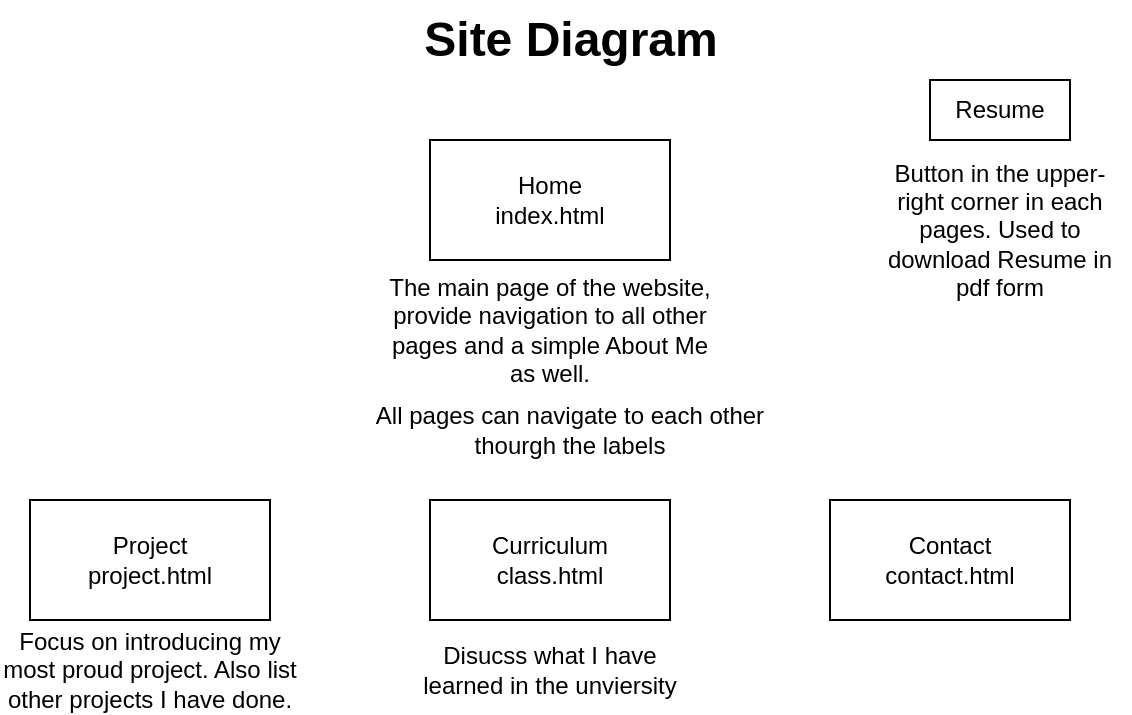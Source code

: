 <mxfile>
    <diagram id="YjRmPa1YPMIAqwkv1AfA" name="Page-1">
        <mxGraphModel dx="1002" dy="576" grid="1" gridSize="10" guides="1" tooltips="1" connect="1" arrows="1" fold="1" page="1" pageScale="1" pageWidth="827" pageHeight="1169" math="0" shadow="0">
            <root>
                <mxCell id="0"/>
                <mxCell id="1" parent="0"/>
                <mxCell id="2" value="Site Diagram" style="text;strokeColor=none;fillColor=none;html=1;fontSize=24;fontStyle=1;verticalAlign=middle;align=center;" vertex="1" parent="1">
                    <mxGeometry x="390" y="40" width="100" height="40" as="geometry"/>
                </mxCell>
                <mxCell id="4" value="Home&lt;br&gt;index.html" style="rounded=0;whiteSpace=wrap;html=1;" vertex="1" parent="1">
                    <mxGeometry x="370" y="110" width="120" height="60" as="geometry"/>
                </mxCell>
                <mxCell id="5" value="Project&lt;br&gt;project.html" style="rounded=0;whiteSpace=wrap;html=1;" vertex="1" parent="1">
                    <mxGeometry x="170" y="290" width="120" height="60" as="geometry"/>
                </mxCell>
                <mxCell id="6" value="Curriculum&lt;br&gt;class.html" style="rounded=0;whiteSpace=wrap;html=1;" vertex="1" parent="1">
                    <mxGeometry x="370" y="290" width="120" height="60" as="geometry"/>
                </mxCell>
                <mxCell id="7" value="Contact&lt;br&gt;contact.html" style="rounded=0;whiteSpace=wrap;html=1;" vertex="1" parent="1">
                    <mxGeometry x="570" y="290" width="120" height="60" as="geometry"/>
                </mxCell>
                <mxCell id="8" value="Resume" style="rounded=0;whiteSpace=wrap;html=1;" vertex="1" parent="1">
                    <mxGeometry x="620" y="80" width="70" height="30" as="geometry"/>
                </mxCell>
                <mxCell id="10" value="Button in the upper-right corner in each pages. Used to download Resume in pdf form" style="text;html=1;strokeColor=none;fillColor=none;align=center;verticalAlign=middle;whiteSpace=wrap;rounded=0;" vertex="1" parent="1">
                    <mxGeometry x="590" y="140" width="130" height="30" as="geometry"/>
                </mxCell>
                <mxCell id="13" value="The main page of the website, provide navigation to all other pages and a simple About Me as well." style="text;html=1;strokeColor=none;fillColor=none;align=center;verticalAlign=middle;whiteSpace=wrap;rounded=0;" vertex="1" parent="1">
                    <mxGeometry x="345" y="190" width="170" height="30" as="geometry"/>
                </mxCell>
                <mxCell id="14" value="Focus on introducing my most proud project. Also list other projects I have done." style="text;html=1;strokeColor=none;fillColor=none;align=center;verticalAlign=middle;whiteSpace=wrap;rounded=0;" vertex="1" parent="1">
                    <mxGeometry x="155" y="360" width="150" height="30" as="geometry"/>
                </mxCell>
                <mxCell id="16" value="Disucss what I have learned in the unviersity" style="text;html=1;strokeColor=none;fillColor=none;align=center;verticalAlign=middle;whiteSpace=wrap;rounded=0;" vertex="1" parent="1">
                    <mxGeometry x="365" y="360" width="130" height="30" as="geometry"/>
                </mxCell>
                <mxCell id="18" value="All pages can navigate to each other thourgh the labels" style="text;html=1;strokeColor=none;fillColor=none;align=center;verticalAlign=middle;whiteSpace=wrap;rounded=0;" vertex="1" parent="1">
                    <mxGeometry x="330" y="240" width="220" height="30" as="geometry"/>
                </mxCell>
            </root>
        </mxGraphModel>
    </diagram>
</mxfile>